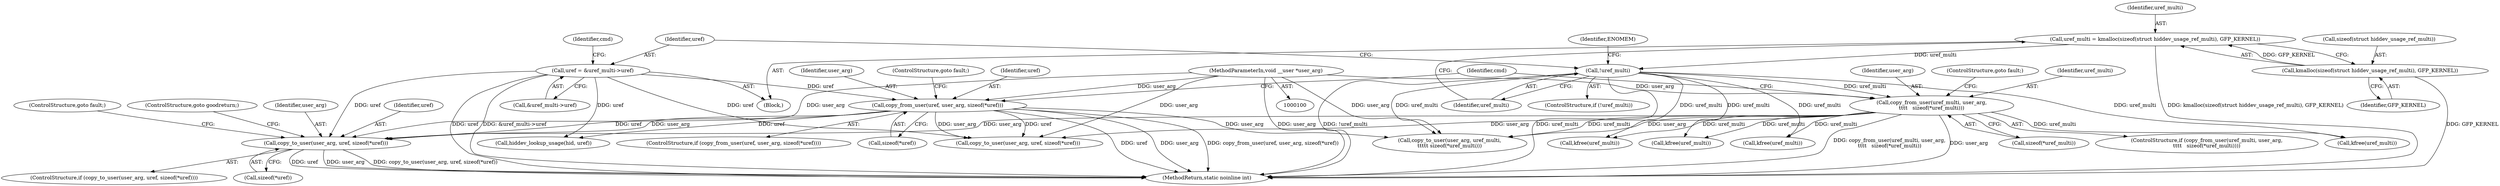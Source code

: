 digraph "0_linux_93a2001bdfd5376c3dc2158653034c20392d15c5@pointer" {
"1000234" [label="(Call,copy_to_user(user_arg, uref, sizeof(*uref)))"];
"1000158" [label="(Call,copy_from_user(uref, user_arg, sizeof(*uref)))"];
"1000132" [label="(Call,uref = &uref_multi->uref)"];
"1000103" [label="(MethodParameterIn,void __user *user_arg)"];
"1000148" [label="(Call,copy_from_user(uref_multi, user_arg,\n\t\t\t\t   sizeof(*uref_multi)))"];
"1000127" [label="(Call,!uref_multi)"];
"1000120" [label="(Call,uref_multi = kmalloc(sizeof(struct hiddev_usage_ref_multi), GFP_KERNEL))"];
"1000122" [label="(Call,kmalloc(sizeof(struct hiddev_usage_ref_multi), GFP_KERNEL))"];
"1000159" [label="(Identifier,uref)"];
"1000128" [label="(Identifier,uref_multi)"];
"1000166" [label="(Identifier,cmd)"];
"1000158" [label="(Call,copy_from_user(uref, user_arg, sizeof(*uref)))"];
"1000267" [label="(Call,hiddev_lookup_usage(hid, uref))"];
"1000241" [label="(ControlStructure,goto goodreturn;)"];
"1000489" [label="(Call,kfree(uref_multi))"];
"1000151" [label="(Call,sizeof(*uref_multi))"];
"1000147" [label="(ControlStructure,if (copy_from_user(uref_multi, user_arg,\n\t\t\t\t   sizeof(*uref_multi))))"];
"1000233" [label="(ControlStructure,if (copy_to_user(user_arg, uref, sizeof(*uref))))"];
"1000131" [label="(Identifier,ENOMEM)"];
"1000235" [label="(Identifier,user_arg)"];
"1000123" [label="(Call,sizeof(struct hiddev_usage_ref_multi))"];
"1000122" [label="(Call,kmalloc(sizeof(struct hiddev_usage_ref_multi), GFP_KERNEL))"];
"1000133" [label="(Identifier,uref)"];
"1000126" [label="(ControlStructure,if (!uref_multi))"];
"1000160" [label="(Identifier,user_arg)"];
"1000164" [label="(ControlStructure,goto fault;)"];
"1000154" [label="(ControlStructure,goto fault;)"];
"1000132" [label="(Call,uref = &uref_multi->uref)"];
"1000236" [label="(Identifier,uref)"];
"1000127" [label="(Call,!uref_multi)"];
"1000161" [label="(Call,sizeof(*uref))"];
"1000141" [label="(Identifier,cmd)"];
"1000120" [label="(Call,uref_multi = kmalloc(sizeof(struct hiddev_usage_ref_multi), GFP_KERNEL))"];
"1000157" [label="(ControlStructure,if (copy_from_user(uref, user_arg, sizeof(*uref))))"];
"1000237" [label="(Call,sizeof(*uref))"];
"1000149" [label="(Identifier,uref_multi)"];
"1000134" [label="(Call,&uref_multi->uref)"];
"1000240" [label="(ControlStructure,goto fault;)"];
"1000505" [label="(MethodReturn,static noinline int)"];
"1000234" [label="(Call,copy_to_user(user_arg, uref, sizeof(*uref)))"];
"1000494" [label="(Call,kfree(uref_multi))"];
"1000420" [label="(Call,kfree(uref_multi))"];
"1000452" [label="(Call,copy_to_user(user_arg, uref_multi,\n\t\t\t\t\t sizeof(*uref_multi)))"];
"1000500" [label="(Call,kfree(uref_multi))"];
"1000121" [label="(Identifier,uref_multi)"];
"1000104" [label="(Block,)"];
"1000103" [label="(MethodParameterIn,void __user *user_arg)"];
"1000150" [label="(Identifier,user_arg)"];
"1000125" [label="(Identifier,GFP_KERNEL)"];
"1000148" [label="(Call,copy_from_user(uref_multi, user_arg,\n\t\t\t\t   sizeof(*uref_multi)))"];
"1000387" [label="(Call,copy_to_user(user_arg, uref, sizeof(*uref)))"];
"1000234" -> "1000233"  [label="AST: "];
"1000234" -> "1000237"  [label="CFG: "];
"1000235" -> "1000234"  [label="AST: "];
"1000236" -> "1000234"  [label="AST: "];
"1000237" -> "1000234"  [label="AST: "];
"1000240" -> "1000234"  [label="CFG: "];
"1000241" -> "1000234"  [label="CFG: "];
"1000234" -> "1000505"  [label="DDG: uref"];
"1000234" -> "1000505"  [label="DDG: user_arg"];
"1000234" -> "1000505"  [label="DDG: copy_to_user(user_arg, uref, sizeof(*uref))"];
"1000158" -> "1000234"  [label="DDG: user_arg"];
"1000158" -> "1000234"  [label="DDG: uref"];
"1000148" -> "1000234"  [label="DDG: user_arg"];
"1000103" -> "1000234"  [label="DDG: user_arg"];
"1000132" -> "1000234"  [label="DDG: uref"];
"1000158" -> "1000157"  [label="AST: "];
"1000158" -> "1000161"  [label="CFG: "];
"1000159" -> "1000158"  [label="AST: "];
"1000160" -> "1000158"  [label="AST: "];
"1000161" -> "1000158"  [label="AST: "];
"1000164" -> "1000158"  [label="CFG: "];
"1000166" -> "1000158"  [label="CFG: "];
"1000158" -> "1000505"  [label="DDG: uref"];
"1000158" -> "1000505"  [label="DDG: user_arg"];
"1000158" -> "1000505"  [label="DDG: copy_from_user(uref, user_arg, sizeof(*uref))"];
"1000132" -> "1000158"  [label="DDG: uref"];
"1000103" -> "1000158"  [label="DDG: user_arg"];
"1000158" -> "1000267"  [label="DDG: uref"];
"1000158" -> "1000387"  [label="DDG: user_arg"];
"1000158" -> "1000387"  [label="DDG: uref"];
"1000158" -> "1000452"  [label="DDG: user_arg"];
"1000132" -> "1000104"  [label="AST: "];
"1000132" -> "1000134"  [label="CFG: "];
"1000133" -> "1000132"  [label="AST: "];
"1000134" -> "1000132"  [label="AST: "];
"1000141" -> "1000132"  [label="CFG: "];
"1000132" -> "1000505"  [label="DDG: &uref_multi->uref"];
"1000132" -> "1000505"  [label="DDG: uref"];
"1000132" -> "1000267"  [label="DDG: uref"];
"1000132" -> "1000387"  [label="DDG: uref"];
"1000103" -> "1000100"  [label="AST: "];
"1000103" -> "1000505"  [label="DDG: user_arg"];
"1000103" -> "1000148"  [label="DDG: user_arg"];
"1000103" -> "1000387"  [label="DDG: user_arg"];
"1000103" -> "1000452"  [label="DDG: user_arg"];
"1000148" -> "1000147"  [label="AST: "];
"1000148" -> "1000151"  [label="CFG: "];
"1000149" -> "1000148"  [label="AST: "];
"1000150" -> "1000148"  [label="AST: "];
"1000151" -> "1000148"  [label="AST: "];
"1000154" -> "1000148"  [label="CFG: "];
"1000166" -> "1000148"  [label="CFG: "];
"1000148" -> "1000505"  [label="DDG: copy_from_user(uref_multi, user_arg,\n\t\t\t\t   sizeof(*uref_multi))"];
"1000148" -> "1000505"  [label="DDG: user_arg"];
"1000127" -> "1000148"  [label="DDG: uref_multi"];
"1000148" -> "1000387"  [label="DDG: user_arg"];
"1000148" -> "1000420"  [label="DDG: uref_multi"];
"1000148" -> "1000452"  [label="DDG: user_arg"];
"1000148" -> "1000452"  [label="DDG: uref_multi"];
"1000148" -> "1000489"  [label="DDG: uref_multi"];
"1000148" -> "1000494"  [label="DDG: uref_multi"];
"1000148" -> "1000500"  [label="DDG: uref_multi"];
"1000127" -> "1000126"  [label="AST: "];
"1000127" -> "1000128"  [label="CFG: "];
"1000128" -> "1000127"  [label="AST: "];
"1000131" -> "1000127"  [label="CFG: "];
"1000133" -> "1000127"  [label="CFG: "];
"1000127" -> "1000505"  [label="DDG: !uref_multi"];
"1000127" -> "1000505"  [label="DDG: uref_multi"];
"1000120" -> "1000127"  [label="DDG: uref_multi"];
"1000127" -> "1000420"  [label="DDG: uref_multi"];
"1000127" -> "1000452"  [label="DDG: uref_multi"];
"1000127" -> "1000489"  [label="DDG: uref_multi"];
"1000127" -> "1000494"  [label="DDG: uref_multi"];
"1000127" -> "1000500"  [label="DDG: uref_multi"];
"1000120" -> "1000104"  [label="AST: "];
"1000120" -> "1000122"  [label="CFG: "];
"1000121" -> "1000120"  [label="AST: "];
"1000122" -> "1000120"  [label="AST: "];
"1000128" -> "1000120"  [label="CFG: "];
"1000120" -> "1000505"  [label="DDG: kmalloc(sizeof(struct hiddev_usage_ref_multi), GFP_KERNEL)"];
"1000122" -> "1000120"  [label="DDG: GFP_KERNEL"];
"1000122" -> "1000125"  [label="CFG: "];
"1000123" -> "1000122"  [label="AST: "];
"1000125" -> "1000122"  [label="AST: "];
"1000122" -> "1000505"  [label="DDG: GFP_KERNEL"];
}
